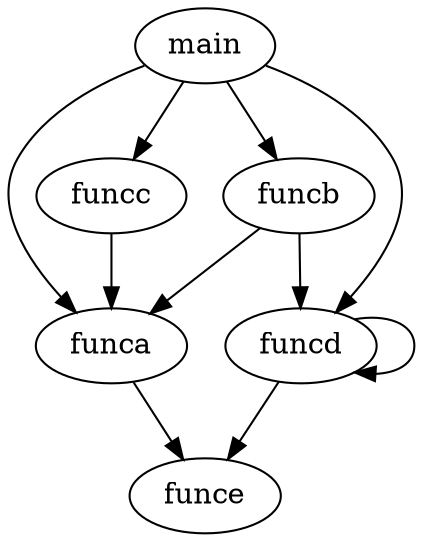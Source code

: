 digraph funcgraph {
funca;
funca -> funce;
funcb;
funcb -> funcd;
funcb -> funca;
funcc;
funcc -> funca;
funcd;
funcd -> funce;
funcd -> funcd;
funce;
main;
main -> funca;
main -> funcb;
main -> funcc;
main -> funcd;
}

